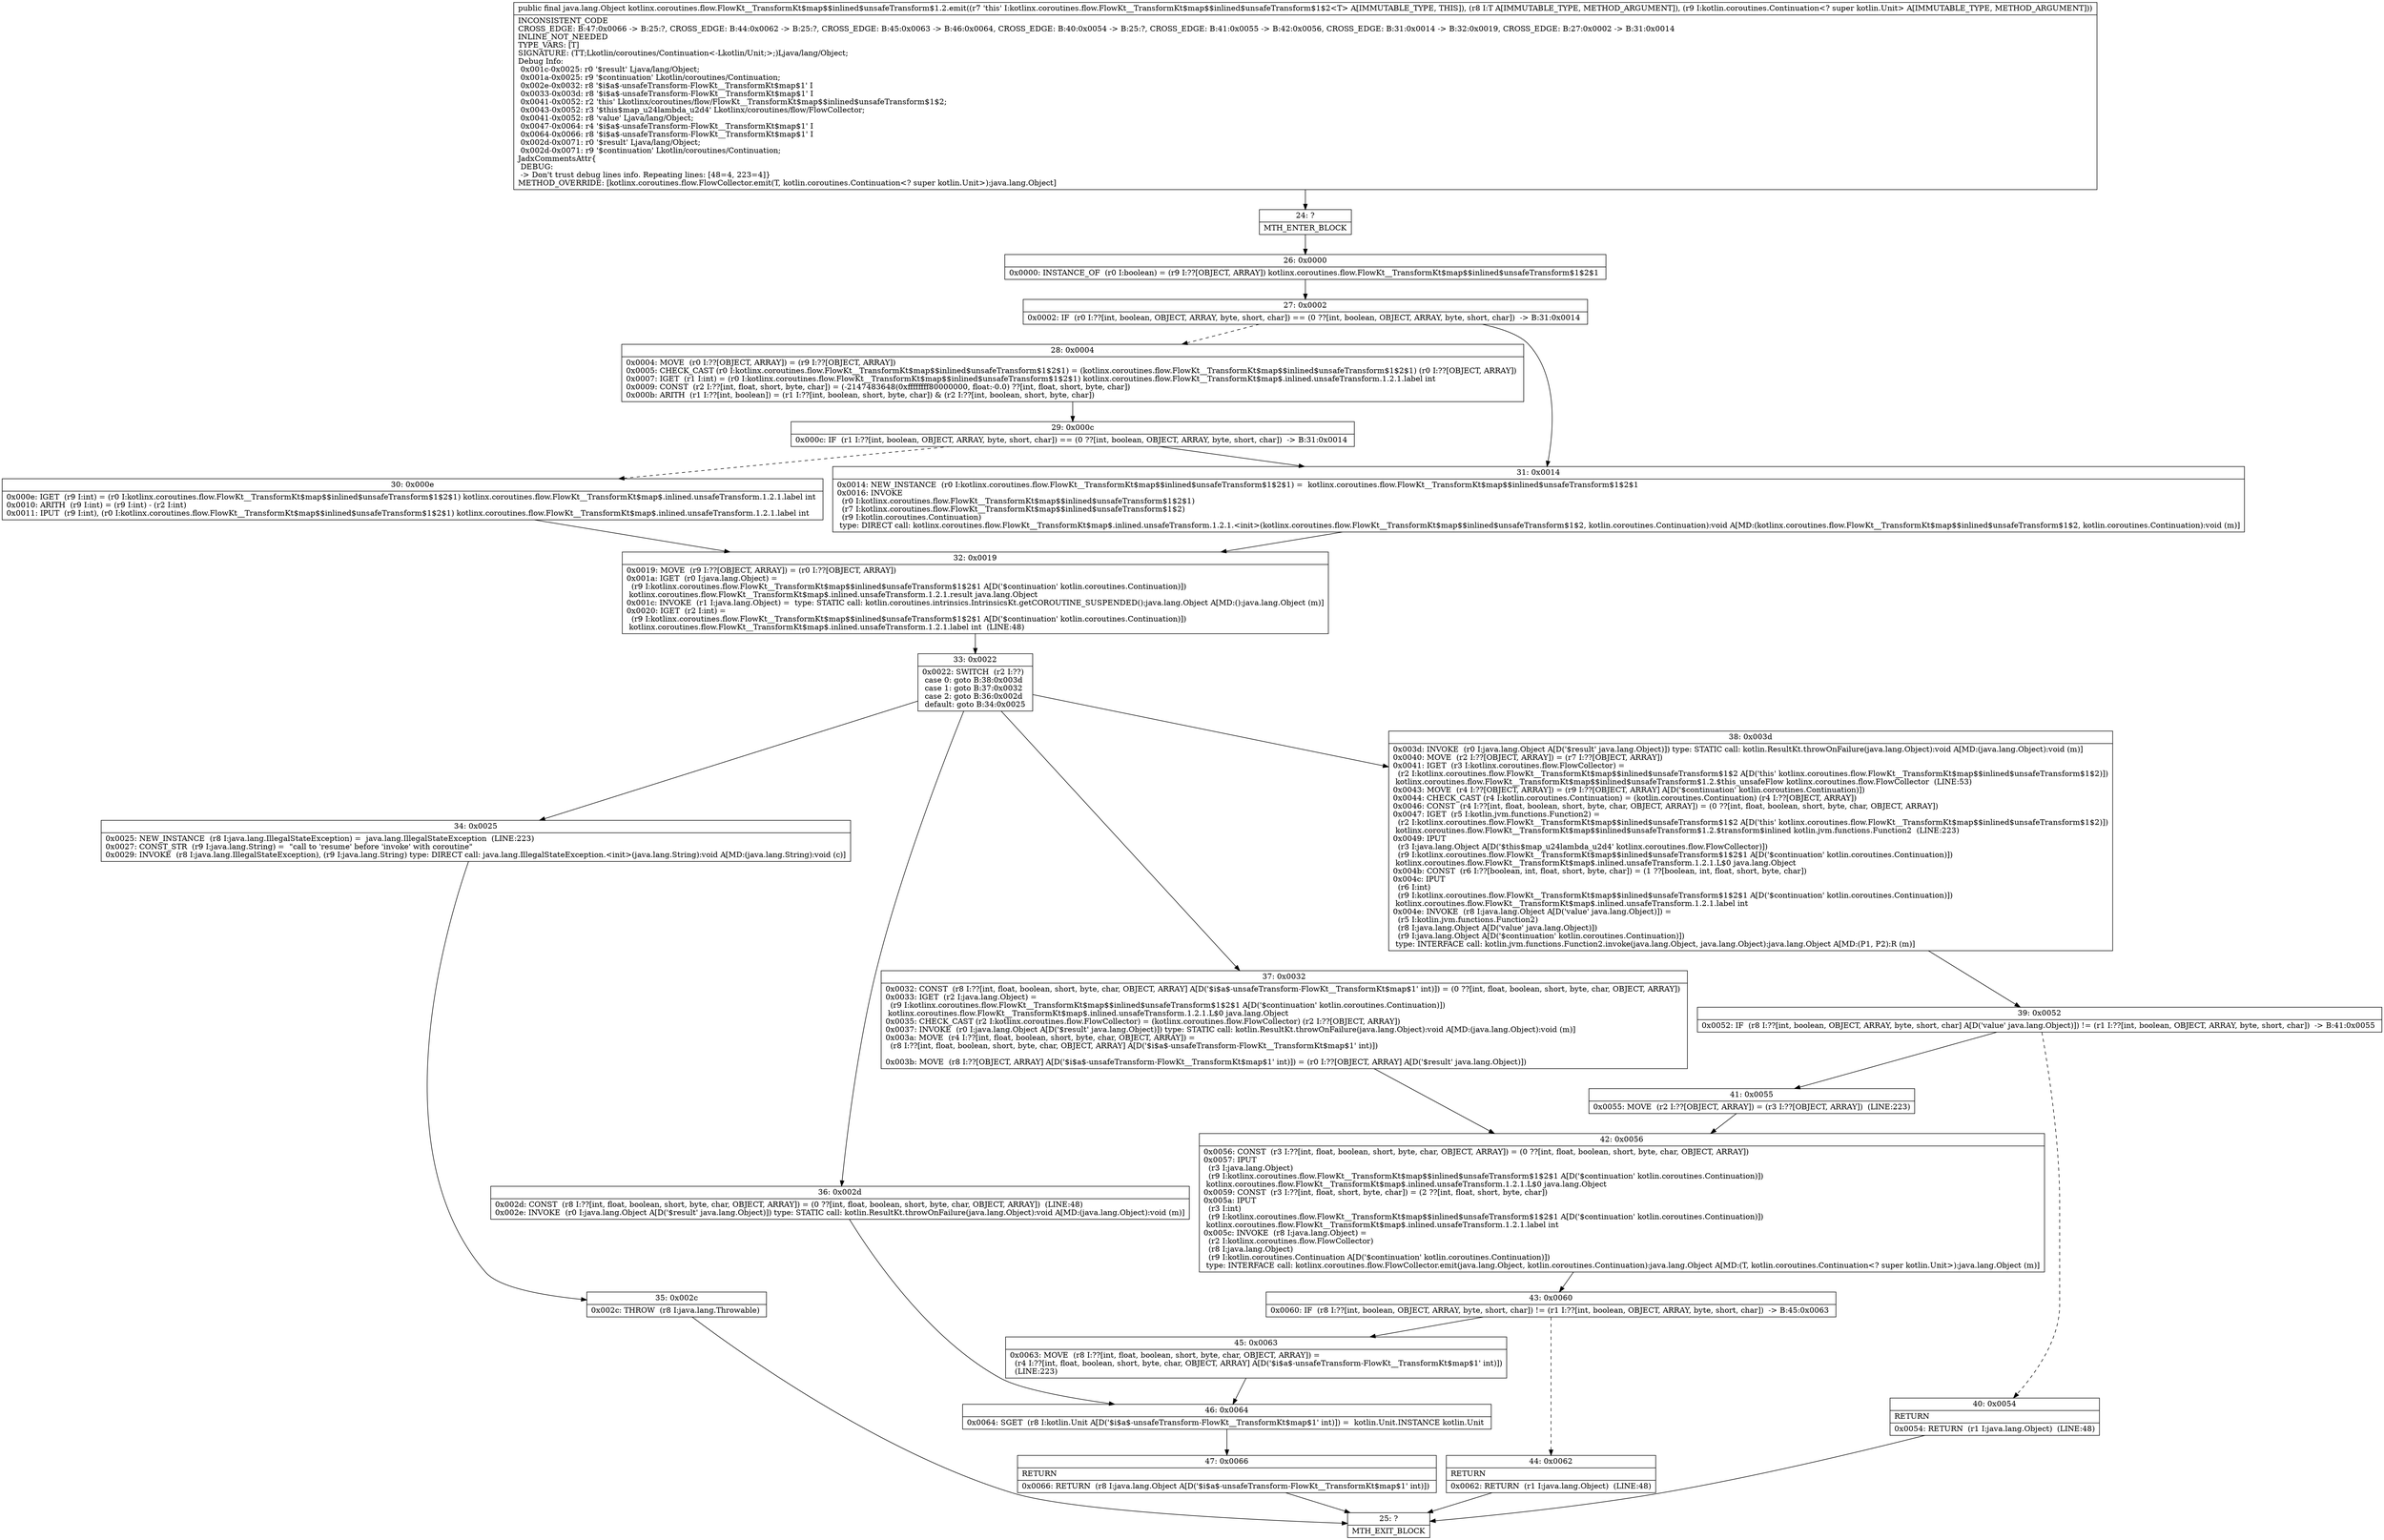 digraph "CFG forkotlinx.coroutines.flow.FlowKt__TransformKt$map$$inlined$unsafeTransform$1.2.emit(Ljava\/lang\/Object;Lkotlin\/coroutines\/Continuation;)Ljava\/lang\/Object;" {
Node_24 [shape=record,label="{24\:\ ?|MTH_ENTER_BLOCK\l}"];
Node_26 [shape=record,label="{26\:\ 0x0000|0x0000: INSTANCE_OF  (r0 I:boolean) = (r9 I:??[OBJECT, ARRAY]) kotlinx.coroutines.flow.FlowKt__TransformKt$map$$inlined$unsafeTransform$1$2$1 \l}"];
Node_27 [shape=record,label="{27\:\ 0x0002|0x0002: IF  (r0 I:??[int, boolean, OBJECT, ARRAY, byte, short, char]) == (0 ??[int, boolean, OBJECT, ARRAY, byte, short, char])  \-\> B:31:0x0014 \l}"];
Node_28 [shape=record,label="{28\:\ 0x0004|0x0004: MOVE  (r0 I:??[OBJECT, ARRAY]) = (r9 I:??[OBJECT, ARRAY]) \l0x0005: CHECK_CAST (r0 I:kotlinx.coroutines.flow.FlowKt__TransformKt$map$$inlined$unsafeTransform$1$2$1) = (kotlinx.coroutines.flow.FlowKt__TransformKt$map$$inlined$unsafeTransform$1$2$1) (r0 I:??[OBJECT, ARRAY]) \l0x0007: IGET  (r1 I:int) = (r0 I:kotlinx.coroutines.flow.FlowKt__TransformKt$map$$inlined$unsafeTransform$1$2$1) kotlinx.coroutines.flow.FlowKt__TransformKt$map$.inlined.unsafeTransform.1.2.1.label int \l0x0009: CONST  (r2 I:??[int, float, short, byte, char]) = (\-2147483648(0xffffffff80000000, float:\-0.0) ??[int, float, short, byte, char]) \l0x000b: ARITH  (r1 I:??[int, boolean]) = (r1 I:??[int, boolean, short, byte, char]) & (r2 I:??[int, boolean, short, byte, char]) \l}"];
Node_29 [shape=record,label="{29\:\ 0x000c|0x000c: IF  (r1 I:??[int, boolean, OBJECT, ARRAY, byte, short, char]) == (0 ??[int, boolean, OBJECT, ARRAY, byte, short, char])  \-\> B:31:0x0014 \l}"];
Node_30 [shape=record,label="{30\:\ 0x000e|0x000e: IGET  (r9 I:int) = (r0 I:kotlinx.coroutines.flow.FlowKt__TransformKt$map$$inlined$unsafeTransform$1$2$1) kotlinx.coroutines.flow.FlowKt__TransformKt$map$.inlined.unsafeTransform.1.2.1.label int \l0x0010: ARITH  (r9 I:int) = (r9 I:int) \- (r2 I:int) \l0x0011: IPUT  (r9 I:int), (r0 I:kotlinx.coroutines.flow.FlowKt__TransformKt$map$$inlined$unsafeTransform$1$2$1) kotlinx.coroutines.flow.FlowKt__TransformKt$map$.inlined.unsafeTransform.1.2.1.label int \l}"];
Node_32 [shape=record,label="{32\:\ 0x0019|0x0019: MOVE  (r9 I:??[OBJECT, ARRAY]) = (r0 I:??[OBJECT, ARRAY]) \l0x001a: IGET  (r0 I:java.lang.Object) = \l  (r9 I:kotlinx.coroutines.flow.FlowKt__TransformKt$map$$inlined$unsafeTransform$1$2$1 A[D('$continuation' kotlin.coroutines.Continuation)])\l kotlinx.coroutines.flow.FlowKt__TransformKt$map$.inlined.unsafeTransform.1.2.1.result java.lang.Object \l0x001c: INVOKE  (r1 I:java.lang.Object) =  type: STATIC call: kotlin.coroutines.intrinsics.IntrinsicsKt.getCOROUTINE_SUSPENDED():java.lang.Object A[MD:():java.lang.Object (m)]\l0x0020: IGET  (r2 I:int) = \l  (r9 I:kotlinx.coroutines.flow.FlowKt__TransformKt$map$$inlined$unsafeTransform$1$2$1 A[D('$continuation' kotlin.coroutines.Continuation)])\l kotlinx.coroutines.flow.FlowKt__TransformKt$map$.inlined.unsafeTransform.1.2.1.label int  (LINE:48)\l}"];
Node_33 [shape=record,label="{33\:\ 0x0022|0x0022: SWITCH  (r2 I:??)\l case 0: goto B:38:0x003d\l case 1: goto B:37:0x0032\l case 2: goto B:36:0x002d\l default: goto B:34:0x0025 \l}"];
Node_34 [shape=record,label="{34\:\ 0x0025|0x0025: NEW_INSTANCE  (r8 I:java.lang.IllegalStateException) =  java.lang.IllegalStateException  (LINE:223)\l0x0027: CONST_STR  (r9 I:java.lang.String) =  \"call to 'resume' before 'invoke' with coroutine\" \l0x0029: INVOKE  (r8 I:java.lang.IllegalStateException), (r9 I:java.lang.String) type: DIRECT call: java.lang.IllegalStateException.\<init\>(java.lang.String):void A[MD:(java.lang.String):void (c)]\l}"];
Node_35 [shape=record,label="{35\:\ 0x002c|0x002c: THROW  (r8 I:java.lang.Throwable) \l}"];
Node_25 [shape=record,label="{25\:\ ?|MTH_EXIT_BLOCK\l}"];
Node_36 [shape=record,label="{36\:\ 0x002d|0x002d: CONST  (r8 I:??[int, float, boolean, short, byte, char, OBJECT, ARRAY]) = (0 ??[int, float, boolean, short, byte, char, OBJECT, ARRAY])  (LINE:48)\l0x002e: INVOKE  (r0 I:java.lang.Object A[D('$result' java.lang.Object)]) type: STATIC call: kotlin.ResultKt.throwOnFailure(java.lang.Object):void A[MD:(java.lang.Object):void (m)]\l}"];
Node_46 [shape=record,label="{46\:\ 0x0064|0x0064: SGET  (r8 I:kotlin.Unit A[D('$i$a$\-unsafeTransform\-FlowKt__TransformKt$map$1' int)]) =  kotlin.Unit.INSTANCE kotlin.Unit \l}"];
Node_47 [shape=record,label="{47\:\ 0x0066|RETURN\l|0x0066: RETURN  (r8 I:java.lang.Object A[D('$i$a$\-unsafeTransform\-FlowKt__TransformKt$map$1' int)]) \l}"];
Node_37 [shape=record,label="{37\:\ 0x0032|0x0032: CONST  (r8 I:??[int, float, boolean, short, byte, char, OBJECT, ARRAY] A[D('$i$a$\-unsafeTransform\-FlowKt__TransformKt$map$1' int)]) = (0 ??[int, float, boolean, short, byte, char, OBJECT, ARRAY]) \l0x0033: IGET  (r2 I:java.lang.Object) = \l  (r9 I:kotlinx.coroutines.flow.FlowKt__TransformKt$map$$inlined$unsafeTransform$1$2$1 A[D('$continuation' kotlin.coroutines.Continuation)])\l kotlinx.coroutines.flow.FlowKt__TransformKt$map$.inlined.unsafeTransform.1.2.1.L$0 java.lang.Object \l0x0035: CHECK_CAST (r2 I:kotlinx.coroutines.flow.FlowCollector) = (kotlinx.coroutines.flow.FlowCollector) (r2 I:??[OBJECT, ARRAY]) \l0x0037: INVOKE  (r0 I:java.lang.Object A[D('$result' java.lang.Object)]) type: STATIC call: kotlin.ResultKt.throwOnFailure(java.lang.Object):void A[MD:(java.lang.Object):void (m)]\l0x003a: MOVE  (r4 I:??[int, float, boolean, short, byte, char, OBJECT, ARRAY]) = \l  (r8 I:??[int, float, boolean, short, byte, char, OBJECT, ARRAY] A[D('$i$a$\-unsafeTransform\-FlowKt__TransformKt$map$1' int)])\l \l0x003b: MOVE  (r8 I:??[OBJECT, ARRAY] A[D('$i$a$\-unsafeTransform\-FlowKt__TransformKt$map$1' int)]) = (r0 I:??[OBJECT, ARRAY] A[D('$result' java.lang.Object)]) \l}"];
Node_42 [shape=record,label="{42\:\ 0x0056|0x0056: CONST  (r3 I:??[int, float, boolean, short, byte, char, OBJECT, ARRAY]) = (0 ??[int, float, boolean, short, byte, char, OBJECT, ARRAY]) \l0x0057: IPUT  \l  (r3 I:java.lang.Object)\l  (r9 I:kotlinx.coroutines.flow.FlowKt__TransformKt$map$$inlined$unsafeTransform$1$2$1 A[D('$continuation' kotlin.coroutines.Continuation)])\l kotlinx.coroutines.flow.FlowKt__TransformKt$map$.inlined.unsafeTransform.1.2.1.L$0 java.lang.Object \l0x0059: CONST  (r3 I:??[int, float, short, byte, char]) = (2 ??[int, float, short, byte, char]) \l0x005a: IPUT  \l  (r3 I:int)\l  (r9 I:kotlinx.coroutines.flow.FlowKt__TransformKt$map$$inlined$unsafeTransform$1$2$1 A[D('$continuation' kotlin.coroutines.Continuation)])\l kotlinx.coroutines.flow.FlowKt__TransformKt$map$.inlined.unsafeTransform.1.2.1.label int \l0x005c: INVOKE  (r8 I:java.lang.Object) = \l  (r2 I:kotlinx.coroutines.flow.FlowCollector)\l  (r8 I:java.lang.Object)\l  (r9 I:kotlin.coroutines.Continuation A[D('$continuation' kotlin.coroutines.Continuation)])\l type: INTERFACE call: kotlinx.coroutines.flow.FlowCollector.emit(java.lang.Object, kotlin.coroutines.Continuation):java.lang.Object A[MD:(T, kotlin.coroutines.Continuation\<? super kotlin.Unit\>):java.lang.Object (m)]\l}"];
Node_43 [shape=record,label="{43\:\ 0x0060|0x0060: IF  (r8 I:??[int, boolean, OBJECT, ARRAY, byte, short, char]) != (r1 I:??[int, boolean, OBJECT, ARRAY, byte, short, char])  \-\> B:45:0x0063 \l}"];
Node_44 [shape=record,label="{44\:\ 0x0062|RETURN\l|0x0062: RETURN  (r1 I:java.lang.Object)  (LINE:48)\l}"];
Node_45 [shape=record,label="{45\:\ 0x0063|0x0063: MOVE  (r8 I:??[int, float, boolean, short, byte, char, OBJECT, ARRAY]) = \l  (r4 I:??[int, float, boolean, short, byte, char, OBJECT, ARRAY] A[D('$i$a$\-unsafeTransform\-FlowKt__TransformKt$map$1' int)])\l  (LINE:223)\l}"];
Node_38 [shape=record,label="{38\:\ 0x003d|0x003d: INVOKE  (r0 I:java.lang.Object A[D('$result' java.lang.Object)]) type: STATIC call: kotlin.ResultKt.throwOnFailure(java.lang.Object):void A[MD:(java.lang.Object):void (m)]\l0x0040: MOVE  (r2 I:??[OBJECT, ARRAY]) = (r7 I:??[OBJECT, ARRAY]) \l0x0041: IGET  (r3 I:kotlinx.coroutines.flow.FlowCollector) = \l  (r2 I:kotlinx.coroutines.flow.FlowKt__TransformKt$map$$inlined$unsafeTransform$1$2 A[D('this' kotlinx.coroutines.flow.FlowKt__TransformKt$map$$inlined$unsafeTransform$1$2)])\l kotlinx.coroutines.flow.FlowKt__TransformKt$map$$inlined$unsafeTransform$1.2.$this_unsafeFlow kotlinx.coroutines.flow.FlowCollector  (LINE:53)\l0x0043: MOVE  (r4 I:??[OBJECT, ARRAY]) = (r9 I:??[OBJECT, ARRAY] A[D('$continuation' kotlin.coroutines.Continuation)]) \l0x0044: CHECK_CAST (r4 I:kotlin.coroutines.Continuation) = (kotlin.coroutines.Continuation) (r4 I:??[OBJECT, ARRAY]) \l0x0046: CONST  (r4 I:??[int, float, boolean, short, byte, char, OBJECT, ARRAY]) = (0 ??[int, float, boolean, short, byte, char, OBJECT, ARRAY]) \l0x0047: IGET  (r5 I:kotlin.jvm.functions.Function2) = \l  (r2 I:kotlinx.coroutines.flow.FlowKt__TransformKt$map$$inlined$unsafeTransform$1$2 A[D('this' kotlinx.coroutines.flow.FlowKt__TransformKt$map$$inlined$unsafeTransform$1$2)])\l kotlinx.coroutines.flow.FlowKt__TransformKt$map$$inlined$unsafeTransform$1.2.$transform$inlined kotlin.jvm.functions.Function2  (LINE:223)\l0x0049: IPUT  \l  (r3 I:java.lang.Object A[D('$this$map_u24lambda_u2d4' kotlinx.coroutines.flow.FlowCollector)])\l  (r9 I:kotlinx.coroutines.flow.FlowKt__TransformKt$map$$inlined$unsafeTransform$1$2$1 A[D('$continuation' kotlin.coroutines.Continuation)])\l kotlinx.coroutines.flow.FlowKt__TransformKt$map$.inlined.unsafeTransform.1.2.1.L$0 java.lang.Object \l0x004b: CONST  (r6 I:??[boolean, int, float, short, byte, char]) = (1 ??[boolean, int, float, short, byte, char]) \l0x004c: IPUT  \l  (r6 I:int)\l  (r9 I:kotlinx.coroutines.flow.FlowKt__TransformKt$map$$inlined$unsafeTransform$1$2$1 A[D('$continuation' kotlin.coroutines.Continuation)])\l kotlinx.coroutines.flow.FlowKt__TransformKt$map$.inlined.unsafeTransform.1.2.1.label int \l0x004e: INVOKE  (r8 I:java.lang.Object A[D('value' java.lang.Object)]) = \l  (r5 I:kotlin.jvm.functions.Function2)\l  (r8 I:java.lang.Object A[D('value' java.lang.Object)])\l  (r9 I:java.lang.Object A[D('$continuation' kotlin.coroutines.Continuation)])\l type: INTERFACE call: kotlin.jvm.functions.Function2.invoke(java.lang.Object, java.lang.Object):java.lang.Object A[MD:(P1, P2):R (m)]\l}"];
Node_39 [shape=record,label="{39\:\ 0x0052|0x0052: IF  (r8 I:??[int, boolean, OBJECT, ARRAY, byte, short, char] A[D('value' java.lang.Object)]) != (r1 I:??[int, boolean, OBJECT, ARRAY, byte, short, char])  \-\> B:41:0x0055 \l}"];
Node_40 [shape=record,label="{40\:\ 0x0054|RETURN\l|0x0054: RETURN  (r1 I:java.lang.Object)  (LINE:48)\l}"];
Node_41 [shape=record,label="{41\:\ 0x0055|0x0055: MOVE  (r2 I:??[OBJECT, ARRAY]) = (r3 I:??[OBJECT, ARRAY])  (LINE:223)\l}"];
Node_31 [shape=record,label="{31\:\ 0x0014|0x0014: NEW_INSTANCE  (r0 I:kotlinx.coroutines.flow.FlowKt__TransformKt$map$$inlined$unsafeTransform$1$2$1) =  kotlinx.coroutines.flow.FlowKt__TransformKt$map$$inlined$unsafeTransform$1$2$1 \l0x0016: INVOKE  \l  (r0 I:kotlinx.coroutines.flow.FlowKt__TransformKt$map$$inlined$unsafeTransform$1$2$1)\l  (r7 I:kotlinx.coroutines.flow.FlowKt__TransformKt$map$$inlined$unsafeTransform$1$2)\l  (r9 I:kotlin.coroutines.Continuation)\l type: DIRECT call: kotlinx.coroutines.flow.FlowKt__TransformKt$map$.inlined.unsafeTransform.1.2.1.\<init\>(kotlinx.coroutines.flow.FlowKt__TransformKt$map$$inlined$unsafeTransform$1$2, kotlin.coroutines.Continuation):void A[MD:(kotlinx.coroutines.flow.FlowKt__TransformKt$map$$inlined$unsafeTransform$1$2, kotlin.coroutines.Continuation):void (m)]\l}"];
MethodNode[shape=record,label="{public final java.lang.Object kotlinx.coroutines.flow.FlowKt__TransformKt$map$$inlined$unsafeTransform$1.2.emit((r7 'this' I:kotlinx.coroutines.flow.FlowKt__TransformKt$map$$inlined$unsafeTransform$1$2\<T\> A[IMMUTABLE_TYPE, THIS]), (r8 I:T A[IMMUTABLE_TYPE, METHOD_ARGUMENT]), (r9 I:kotlin.coroutines.Continuation\<? super kotlin.Unit\> A[IMMUTABLE_TYPE, METHOD_ARGUMENT]))  | INCONSISTENT_CODE\lCROSS_EDGE: B:47:0x0066 \-\> B:25:?, CROSS_EDGE: B:44:0x0062 \-\> B:25:?, CROSS_EDGE: B:45:0x0063 \-\> B:46:0x0064, CROSS_EDGE: B:40:0x0054 \-\> B:25:?, CROSS_EDGE: B:41:0x0055 \-\> B:42:0x0056, CROSS_EDGE: B:31:0x0014 \-\> B:32:0x0019, CROSS_EDGE: B:27:0x0002 \-\> B:31:0x0014\lINLINE_NOT_NEEDED\lTYPE_VARS: [T]\lSIGNATURE: (TT;Lkotlin\/coroutines\/Continuation\<\-Lkotlin\/Unit;\>;)Ljava\/lang\/Object;\lDebug Info:\l  0x001c\-0x0025: r0 '$result' Ljava\/lang\/Object;\l  0x001a\-0x0025: r9 '$continuation' Lkotlin\/coroutines\/Continuation;\l  0x002e\-0x0032: r8 '$i$a$\-unsafeTransform\-FlowKt__TransformKt$map$1' I\l  0x0033\-0x003d: r8 '$i$a$\-unsafeTransform\-FlowKt__TransformKt$map$1' I\l  0x0041\-0x0052: r2 'this' Lkotlinx\/coroutines\/flow\/FlowKt__TransformKt$map$$inlined$unsafeTransform$1$2;\l  0x0043\-0x0052: r3 '$this$map_u24lambda_u2d4' Lkotlinx\/coroutines\/flow\/FlowCollector;\l  0x0041\-0x0052: r8 'value' Ljava\/lang\/Object;\l  0x0047\-0x0064: r4 '$i$a$\-unsafeTransform\-FlowKt__TransformKt$map$1' I\l  0x0064\-0x0066: r8 '$i$a$\-unsafeTransform\-FlowKt__TransformKt$map$1' I\l  0x002d\-0x0071: r0 '$result' Ljava\/lang\/Object;\l  0x002d\-0x0071: r9 '$continuation' Lkotlin\/coroutines\/Continuation;\lJadxCommentsAttr\{\l DEBUG: \l \-\> Don't trust debug lines info. Repeating lines: [48=4, 223=4]\}\lMETHOD_OVERRIDE: [kotlinx.coroutines.flow.FlowCollector.emit(T, kotlin.coroutines.Continuation\<? super kotlin.Unit\>):java.lang.Object]\l}"];
MethodNode -> Node_24;Node_24 -> Node_26;
Node_26 -> Node_27;
Node_27 -> Node_28[style=dashed];
Node_27 -> Node_31;
Node_28 -> Node_29;
Node_29 -> Node_30[style=dashed];
Node_29 -> Node_31;
Node_30 -> Node_32;
Node_32 -> Node_33;
Node_33 -> Node_34;
Node_33 -> Node_36;
Node_33 -> Node_37;
Node_33 -> Node_38;
Node_34 -> Node_35;
Node_35 -> Node_25;
Node_36 -> Node_46;
Node_46 -> Node_47;
Node_47 -> Node_25;
Node_37 -> Node_42;
Node_42 -> Node_43;
Node_43 -> Node_44[style=dashed];
Node_43 -> Node_45;
Node_44 -> Node_25;
Node_45 -> Node_46;
Node_38 -> Node_39;
Node_39 -> Node_40[style=dashed];
Node_39 -> Node_41;
Node_40 -> Node_25;
Node_41 -> Node_42;
Node_31 -> Node_32;
}

